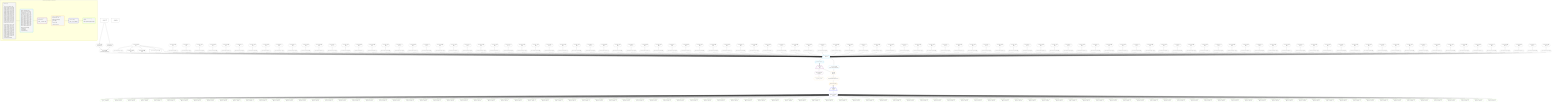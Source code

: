 %%{init: {'themeVariables': { 'fontSize': '12px'}}}%%
graph TD
    classDef path fill:#eee,stroke:#000,color:#000
    classDef plan fill:#fff,stroke-width:1px,color:#000
    classDef itemplan fill:#fff,stroke-width:2px,color:#000
    classDef unbatchedplan fill:#dff,stroke-width:1px,color:#000
    classDef sideeffectplan fill:#fcc,stroke-width:2px,color:#000
    classDef bucket fill:#f6f6f6,color:#000,stroke-width:2px,text-align:left

    subgraph "Buckets for queries/v4/json-overflow-nested"
    Bucket0("Bucket 0 (root)<br /><br />1: <br />ᐳ: 7, 10, 11, 449, 450, 451, 452, 453, 454, 455, 456, 457, 458, 459, 460, 461, 462, 463, 464, 465, 466, 467, 468, 469, 470, 471, 472, 473, 474, 475, 476, 477, 478, 479, 480, 481, 482, 483, 484, 485, 486, 487, 488, 489, 490, 491, 492, 493, 494, 495, 496, 497, 498, 499, 500, 501, 502, 503, 504, 505, 506, 507, 508, 509, 510, 511, 512, 513, 514, 515, 516, 517, 518, 519, 520, 521, 522, 523, 524, 525, 526, 527, 528, 529, 530, 531, 532, 533, 534, 535, 536, 537, 538, 539, 540, 541, 542, 543, 544, 545, 546, 547, 548, 549, 550, 551, 12, 13, 26, 35, 39, 43, 47, 51, 55, 59, 63, 67, 71, 75, 79, 83, 87, 91, 95, 99, 103, 107, 111, 115, 119, 123, 127, 131, 135, 139, 143, 147, 151, 155, 159, 163, 167, 171, 175, 179, 183, 187, 191, 195, 199, 203, 207, 211, 215, 219, 223, 227, 231, 235, 239, 243, 247, 251, 255, 259, 263, 267, 271, 275, 279, 283, 287, 291, 295, 299, 303, 307, 311, 315, 319, 323, 327, 331, 335, 339, 343, 347, 351, 355, 359, 363, 367, 371, 375, 379, 383, 387, 391, 395, 399, 403, 407, 411, 415, 419, 423, 427, 431, 435, 439, 443<br />2: PgSelectInlineApply[445]"):::bucket
    Bucket1("Bucket 1 (nullableBoundary)<br />Deps: 12, 13, 449, 35, 39, 43, 47, 51, 55, 59, 63, 67, 71, 75, 79, 83, 87, 91, 95, 99, 103, 107, 111, 115, 119, 123, 127, 131, 135, 139, 143, 147, 151, 155, 159, 163, 167, 171, 175, 179, 183, 187, 191, 195, 199, 203, 207, 211, 215, 219, 223, 227, 231, 235, 239, 243, 247, 251, 255, 259, 263, 267, 271, 275, 279, 283, 287, 291, 295, 299, 303, 307, 311, 315, 319, 323, 327, 331, 335, 339, 343, 347, 351, 355, 359, 363, 367, 371, 375, 379, 383, 387, 391, 395, 399, 403, 407, 411, 415, 419, 423, 427, 431, 435, 439, 443, 445, 26<br /><br />ROOT Connectionᐸ9ᐳ[13]<br />1: PgSelect[15]<br />ᐳ: Access[446]<br />2: PgSelectRows[16]"):::bucket
    Bucket2("Bucket 2 (listItem)<br />Deps: 446, 26<br /><br />ROOT __Item{2}ᐸ16ᐳ[17]"):::bucket
    Bucket3("Bucket 3 (nullableBoundary)<br />Deps: 18, 446, 17, 26<br /><br />ROOT PgSelectSingle{2}ᐸpersonᐳ[18]<br />1: <br />ᐳ: 19, 447, 448<br />2: PgSelectRows[29]"):::bucket
    Bucket4("Bucket 4 (listItem)<br /><br />ROOT __Item{4}ᐸ29ᐳ[30]"):::bucket
    Bucket5("Bucket 5 (nullableBoundary)<br />Deps: 31<br /><br />ROOT PgSelectSingle{4}ᐸpostᐳ[31]"):::bucket
    end
    Bucket0 --> Bucket1
    Bucket1 --> Bucket2
    Bucket2 --> Bucket3
    Bucket3 --> Bucket4
    Bucket4 --> Bucket5

    %% plan dependencies
    Object12{{"Object[12∈0] ➊<br />ᐸ{pgSettings,withPgClient}ᐳ"}}:::plan
    Access10{{"Access[10∈0] ➊<br />ᐸ2.pgSettingsᐳ"}}:::plan
    Access11{{"Access[11∈0] ➊<br />ᐸ2.withPgClientᐳ"}}:::plan
    Access10 & Access11 --> Object12
    PgFromExpression35{{"PgFromExpression[35∈0] ➊"}}:::plan
    Constant449{{"Constant[449∈0] ➊<br />ᐸ1ᐳ"}}:::plan
    Constant449 --> PgFromExpression35
    PgFromExpression39{{"PgFromExpression[39∈0] ➊"}}:::plan
    Constant450{{"Constant[450∈0] ➊<br />ᐸ2ᐳ"}}:::plan
    Constant450 --> PgFromExpression39
    PgFromExpression43{{"PgFromExpression[43∈0] ➊"}}:::plan
    Constant451{{"Constant[451∈0] ➊<br />ᐸ3ᐳ"}}:::plan
    Constant451 --> PgFromExpression43
    PgFromExpression47{{"PgFromExpression[47∈0] ➊"}}:::plan
    Constant452{{"Constant[452∈0] ➊<br />ᐸ4ᐳ"}}:::plan
    Constant452 --> PgFromExpression47
    PgFromExpression51{{"PgFromExpression[51∈0] ➊"}}:::plan
    Constant453{{"Constant[453∈0] ➊<br />ᐸ5ᐳ"}}:::plan
    Constant453 --> PgFromExpression51
    PgFromExpression55{{"PgFromExpression[55∈0] ➊"}}:::plan
    Constant454{{"Constant[454∈0] ➊<br />ᐸ6ᐳ"}}:::plan
    Constant454 --> PgFromExpression55
    PgFromExpression59{{"PgFromExpression[59∈0] ➊"}}:::plan
    Constant455{{"Constant[455∈0] ➊<br />ᐸ7ᐳ"}}:::plan
    Constant455 --> PgFromExpression59
    PgFromExpression63{{"PgFromExpression[63∈0] ➊"}}:::plan
    Constant456{{"Constant[456∈0] ➊<br />ᐸ8ᐳ"}}:::plan
    Constant456 --> PgFromExpression63
    PgFromExpression67{{"PgFromExpression[67∈0] ➊"}}:::plan
    Constant457{{"Constant[457∈0] ➊<br />ᐸ9ᐳ"}}:::plan
    Constant457 --> PgFromExpression67
    PgFromExpression71{{"PgFromExpression[71∈0] ➊"}}:::plan
    Constant458{{"Constant[458∈0] ➊<br />ᐸ10ᐳ"}}:::plan
    Constant458 --> PgFromExpression71
    PgFromExpression75{{"PgFromExpression[75∈0] ➊"}}:::plan
    Constant459{{"Constant[459∈0] ➊<br />ᐸ11ᐳ"}}:::plan
    Constant459 --> PgFromExpression75
    PgFromExpression79{{"PgFromExpression[79∈0] ➊"}}:::plan
    Constant460{{"Constant[460∈0] ➊<br />ᐸ12ᐳ"}}:::plan
    Constant460 --> PgFromExpression79
    PgFromExpression83{{"PgFromExpression[83∈0] ➊"}}:::plan
    Constant461{{"Constant[461∈0] ➊<br />ᐸ13ᐳ"}}:::plan
    Constant461 --> PgFromExpression83
    PgFromExpression87{{"PgFromExpression[87∈0] ➊"}}:::plan
    Constant462{{"Constant[462∈0] ➊<br />ᐸ14ᐳ"}}:::plan
    Constant462 --> PgFromExpression87
    PgFromExpression91{{"PgFromExpression[91∈0] ➊"}}:::plan
    Constant463{{"Constant[463∈0] ➊<br />ᐸ15ᐳ"}}:::plan
    Constant463 --> PgFromExpression91
    PgFromExpression95{{"PgFromExpression[95∈0] ➊"}}:::plan
    Constant464{{"Constant[464∈0] ➊<br />ᐸ16ᐳ"}}:::plan
    Constant464 --> PgFromExpression95
    PgFromExpression99{{"PgFromExpression[99∈0] ➊"}}:::plan
    Constant465{{"Constant[465∈0] ➊<br />ᐸ17ᐳ"}}:::plan
    Constant465 --> PgFromExpression99
    PgFromExpression103{{"PgFromExpression[103∈0] ➊"}}:::plan
    Constant466{{"Constant[466∈0] ➊<br />ᐸ18ᐳ"}}:::plan
    Constant466 --> PgFromExpression103
    PgFromExpression107{{"PgFromExpression[107∈0] ➊"}}:::plan
    Constant467{{"Constant[467∈0] ➊<br />ᐸ19ᐳ"}}:::plan
    Constant467 --> PgFromExpression107
    PgFromExpression111{{"PgFromExpression[111∈0] ➊"}}:::plan
    Constant468{{"Constant[468∈0] ➊<br />ᐸ20ᐳ"}}:::plan
    Constant468 --> PgFromExpression111
    PgFromExpression115{{"PgFromExpression[115∈0] ➊"}}:::plan
    Constant469{{"Constant[469∈0] ➊<br />ᐸ21ᐳ"}}:::plan
    Constant469 --> PgFromExpression115
    PgFromExpression119{{"PgFromExpression[119∈0] ➊"}}:::plan
    Constant470{{"Constant[470∈0] ➊<br />ᐸ22ᐳ"}}:::plan
    Constant470 --> PgFromExpression119
    PgFromExpression123{{"PgFromExpression[123∈0] ➊"}}:::plan
    Constant471{{"Constant[471∈0] ➊<br />ᐸ23ᐳ"}}:::plan
    Constant471 --> PgFromExpression123
    PgFromExpression127{{"PgFromExpression[127∈0] ➊"}}:::plan
    Constant472{{"Constant[472∈0] ➊<br />ᐸ24ᐳ"}}:::plan
    Constant472 --> PgFromExpression127
    PgFromExpression131{{"PgFromExpression[131∈0] ➊"}}:::plan
    Constant473{{"Constant[473∈0] ➊<br />ᐸ25ᐳ"}}:::plan
    Constant473 --> PgFromExpression131
    PgFromExpression135{{"PgFromExpression[135∈0] ➊"}}:::plan
    Constant474{{"Constant[474∈0] ➊<br />ᐸ26ᐳ"}}:::plan
    Constant474 --> PgFromExpression135
    PgFromExpression139{{"PgFromExpression[139∈0] ➊"}}:::plan
    Constant475{{"Constant[475∈0] ➊<br />ᐸ27ᐳ"}}:::plan
    Constant475 --> PgFromExpression139
    PgFromExpression143{{"PgFromExpression[143∈0] ➊"}}:::plan
    Constant476{{"Constant[476∈0] ➊<br />ᐸ28ᐳ"}}:::plan
    Constant476 --> PgFromExpression143
    PgFromExpression147{{"PgFromExpression[147∈0] ➊"}}:::plan
    Constant477{{"Constant[477∈0] ➊<br />ᐸ29ᐳ"}}:::plan
    Constant477 --> PgFromExpression147
    PgFromExpression151{{"PgFromExpression[151∈0] ➊"}}:::plan
    Constant478{{"Constant[478∈0] ➊<br />ᐸ30ᐳ"}}:::plan
    Constant478 --> PgFromExpression151
    PgFromExpression155{{"PgFromExpression[155∈0] ➊"}}:::plan
    Constant479{{"Constant[479∈0] ➊<br />ᐸ31ᐳ"}}:::plan
    Constant479 --> PgFromExpression155
    PgFromExpression159{{"PgFromExpression[159∈0] ➊"}}:::plan
    Constant480{{"Constant[480∈0] ➊<br />ᐸ32ᐳ"}}:::plan
    Constant480 --> PgFromExpression159
    PgFromExpression163{{"PgFromExpression[163∈0] ➊"}}:::plan
    Constant481{{"Constant[481∈0] ➊<br />ᐸ33ᐳ"}}:::plan
    Constant481 --> PgFromExpression163
    PgFromExpression167{{"PgFromExpression[167∈0] ➊"}}:::plan
    Constant482{{"Constant[482∈0] ➊<br />ᐸ34ᐳ"}}:::plan
    Constant482 --> PgFromExpression167
    PgFromExpression171{{"PgFromExpression[171∈0] ➊"}}:::plan
    Constant483{{"Constant[483∈0] ➊<br />ᐸ35ᐳ"}}:::plan
    Constant483 --> PgFromExpression171
    PgFromExpression175{{"PgFromExpression[175∈0] ➊"}}:::plan
    Constant484{{"Constant[484∈0] ➊<br />ᐸ36ᐳ"}}:::plan
    Constant484 --> PgFromExpression175
    PgFromExpression179{{"PgFromExpression[179∈0] ➊"}}:::plan
    Constant485{{"Constant[485∈0] ➊<br />ᐸ37ᐳ"}}:::plan
    Constant485 --> PgFromExpression179
    PgFromExpression183{{"PgFromExpression[183∈0] ➊"}}:::plan
    Constant486{{"Constant[486∈0] ➊<br />ᐸ38ᐳ"}}:::plan
    Constant486 --> PgFromExpression183
    PgFromExpression187{{"PgFromExpression[187∈0] ➊"}}:::plan
    Constant487{{"Constant[487∈0] ➊<br />ᐸ39ᐳ"}}:::plan
    Constant487 --> PgFromExpression187
    PgFromExpression191{{"PgFromExpression[191∈0] ➊"}}:::plan
    Constant488{{"Constant[488∈0] ➊<br />ᐸ40ᐳ"}}:::plan
    Constant488 --> PgFromExpression191
    PgFromExpression195{{"PgFromExpression[195∈0] ➊"}}:::plan
    Constant489{{"Constant[489∈0] ➊<br />ᐸ41ᐳ"}}:::plan
    Constant489 --> PgFromExpression195
    PgFromExpression199{{"PgFromExpression[199∈0] ➊"}}:::plan
    Constant490{{"Constant[490∈0] ➊<br />ᐸ42ᐳ"}}:::plan
    Constant490 --> PgFromExpression199
    PgFromExpression203{{"PgFromExpression[203∈0] ➊"}}:::plan
    Constant491{{"Constant[491∈0] ➊<br />ᐸ43ᐳ"}}:::plan
    Constant491 --> PgFromExpression203
    PgFromExpression207{{"PgFromExpression[207∈0] ➊"}}:::plan
    Constant492{{"Constant[492∈0] ➊<br />ᐸ44ᐳ"}}:::plan
    Constant492 --> PgFromExpression207
    PgFromExpression211{{"PgFromExpression[211∈0] ➊"}}:::plan
    Constant493{{"Constant[493∈0] ➊<br />ᐸ45ᐳ"}}:::plan
    Constant493 --> PgFromExpression211
    PgFromExpression215{{"PgFromExpression[215∈0] ➊"}}:::plan
    Constant494{{"Constant[494∈0] ➊<br />ᐸ46ᐳ"}}:::plan
    Constant494 --> PgFromExpression215
    PgFromExpression219{{"PgFromExpression[219∈0] ➊"}}:::plan
    Constant495{{"Constant[495∈0] ➊<br />ᐸ47ᐳ"}}:::plan
    Constant495 --> PgFromExpression219
    PgFromExpression223{{"PgFromExpression[223∈0] ➊"}}:::plan
    Constant496{{"Constant[496∈0] ➊<br />ᐸ48ᐳ"}}:::plan
    Constant496 --> PgFromExpression223
    PgFromExpression227{{"PgFromExpression[227∈0] ➊"}}:::plan
    Constant497{{"Constant[497∈0] ➊<br />ᐸ49ᐳ"}}:::plan
    Constant497 --> PgFromExpression227
    PgFromExpression231{{"PgFromExpression[231∈0] ➊"}}:::plan
    Constant498{{"Constant[498∈0] ➊<br />ᐸ50ᐳ"}}:::plan
    Constant498 --> PgFromExpression231
    PgFromExpression235{{"PgFromExpression[235∈0] ➊"}}:::plan
    Constant499{{"Constant[499∈0] ➊<br />ᐸ51ᐳ"}}:::plan
    Constant499 --> PgFromExpression235
    PgFromExpression239{{"PgFromExpression[239∈0] ➊"}}:::plan
    Constant500{{"Constant[500∈0] ➊<br />ᐸ52ᐳ"}}:::plan
    Constant500 --> PgFromExpression239
    PgFromExpression243{{"PgFromExpression[243∈0] ➊"}}:::plan
    Constant501{{"Constant[501∈0] ➊<br />ᐸ53ᐳ"}}:::plan
    Constant501 --> PgFromExpression243
    PgFromExpression247{{"PgFromExpression[247∈0] ➊"}}:::plan
    Constant502{{"Constant[502∈0] ➊<br />ᐸ54ᐳ"}}:::plan
    Constant502 --> PgFromExpression247
    PgFromExpression251{{"PgFromExpression[251∈0] ➊"}}:::plan
    Constant503{{"Constant[503∈0] ➊<br />ᐸ55ᐳ"}}:::plan
    Constant503 --> PgFromExpression251
    PgFromExpression255{{"PgFromExpression[255∈0] ➊"}}:::plan
    Constant504{{"Constant[504∈0] ➊<br />ᐸ56ᐳ"}}:::plan
    Constant504 --> PgFromExpression255
    PgFromExpression259{{"PgFromExpression[259∈0] ➊"}}:::plan
    Constant505{{"Constant[505∈0] ➊<br />ᐸ57ᐳ"}}:::plan
    Constant505 --> PgFromExpression259
    PgFromExpression263{{"PgFromExpression[263∈0] ➊"}}:::plan
    Constant506{{"Constant[506∈0] ➊<br />ᐸ58ᐳ"}}:::plan
    Constant506 --> PgFromExpression263
    PgFromExpression267{{"PgFromExpression[267∈0] ➊"}}:::plan
    Constant507{{"Constant[507∈0] ➊<br />ᐸ59ᐳ"}}:::plan
    Constant507 --> PgFromExpression267
    PgFromExpression271{{"PgFromExpression[271∈0] ➊"}}:::plan
    Constant508{{"Constant[508∈0] ➊<br />ᐸ60ᐳ"}}:::plan
    Constant508 --> PgFromExpression271
    PgFromExpression275{{"PgFromExpression[275∈0] ➊"}}:::plan
    Constant509{{"Constant[509∈0] ➊<br />ᐸ61ᐳ"}}:::plan
    Constant509 --> PgFromExpression275
    PgFromExpression279{{"PgFromExpression[279∈0] ➊"}}:::plan
    Constant510{{"Constant[510∈0] ➊<br />ᐸ62ᐳ"}}:::plan
    Constant510 --> PgFromExpression279
    PgFromExpression283{{"PgFromExpression[283∈0] ➊"}}:::plan
    Constant511{{"Constant[511∈0] ➊<br />ᐸ63ᐳ"}}:::plan
    Constant511 --> PgFromExpression283
    PgFromExpression287{{"PgFromExpression[287∈0] ➊"}}:::plan
    Constant512{{"Constant[512∈0] ➊<br />ᐸ64ᐳ"}}:::plan
    Constant512 --> PgFromExpression287
    PgFromExpression291{{"PgFromExpression[291∈0] ➊"}}:::plan
    Constant513{{"Constant[513∈0] ➊<br />ᐸ65ᐳ"}}:::plan
    Constant513 --> PgFromExpression291
    PgFromExpression295{{"PgFromExpression[295∈0] ➊"}}:::plan
    Constant514{{"Constant[514∈0] ➊<br />ᐸ66ᐳ"}}:::plan
    Constant514 --> PgFromExpression295
    PgFromExpression299{{"PgFromExpression[299∈0] ➊"}}:::plan
    Constant515{{"Constant[515∈0] ➊<br />ᐸ67ᐳ"}}:::plan
    Constant515 --> PgFromExpression299
    PgFromExpression303{{"PgFromExpression[303∈0] ➊"}}:::plan
    Constant516{{"Constant[516∈0] ➊<br />ᐸ68ᐳ"}}:::plan
    Constant516 --> PgFromExpression303
    PgFromExpression307{{"PgFromExpression[307∈0] ➊"}}:::plan
    Constant517{{"Constant[517∈0] ➊<br />ᐸ69ᐳ"}}:::plan
    Constant517 --> PgFromExpression307
    PgFromExpression311{{"PgFromExpression[311∈0] ➊"}}:::plan
    Constant518{{"Constant[518∈0] ➊<br />ᐸ70ᐳ"}}:::plan
    Constant518 --> PgFromExpression311
    PgFromExpression315{{"PgFromExpression[315∈0] ➊"}}:::plan
    Constant519{{"Constant[519∈0] ➊<br />ᐸ71ᐳ"}}:::plan
    Constant519 --> PgFromExpression315
    PgFromExpression319{{"PgFromExpression[319∈0] ➊"}}:::plan
    Constant520{{"Constant[520∈0] ➊<br />ᐸ72ᐳ"}}:::plan
    Constant520 --> PgFromExpression319
    PgFromExpression323{{"PgFromExpression[323∈0] ➊"}}:::plan
    Constant521{{"Constant[521∈0] ➊<br />ᐸ73ᐳ"}}:::plan
    Constant521 --> PgFromExpression323
    PgFromExpression327{{"PgFromExpression[327∈0] ➊"}}:::plan
    Constant522{{"Constant[522∈0] ➊<br />ᐸ74ᐳ"}}:::plan
    Constant522 --> PgFromExpression327
    PgFromExpression331{{"PgFromExpression[331∈0] ➊"}}:::plan
    Constant523{{"Constant[523∈0] ➊<br />ᐸ75ᐳ"}}:::plan
    Constant523 --> PgFromExpression331
    PgFromExpression335{{"PgFromExpression[335∈0] ➊"}}:::plan
    Constant524{{"Constant[524∈0] ➊<br />ᐸ76ᐳ"}}:::plan
    Constant524 --> PgFromExpression335
    PgFromExpression339{{"PgFromExpression[339∈0] ➊"}}:::plan
    Constant525{{"Constant[525∈0] ➊<br />ᐸ77ᐳ"}}:::plan
    Constant525 --> PgFromExpression339
    PgFromExpression343{{"PgFromExpression[343∈0] ➊"}}:::plan
    Constant526{{"Constant[526∈0] ➊<br />ᐸ78ᐳ"}}:::plan
    Constant526 --> PgFromExpression343
    PgFromExpression347{{"PgFromExpression[347∈0] ➊"}}:::plan
    Constant527{{"Constant[527∈0] ➊<br />ᐸ79ᐳ"}}:::plan
    Constant527 --> PgFromExpression347
    PgFromExpression351{{"PgFromExpression[351∈0] ➊"}}:::plan
    Constant528{{"Constant[528∈0] ➊<br />ᐸ80ᐳ"}}:::plan
    Constant528 --> PgFromExpression351
    PgFromExpression355{{"PgFromExpression[355∈0] ➊"}}:::plan
    Constant529{{"Constant[529∈0] ➊<br />ᐸ81ᐳ"}}:::plan
    Constant529 --> PgFromExpression355
    PgFromExpression359{{"PgFromExpression[359∈0] ➊"}}:::plan
    Constant530{{"Constant[530∈0] ➊<br />ᐸ82ᐳ"}}:::plan
    Constant530 --> PgFromExpression359
    PgFromExpression363{{"PgFromExpression[363∈0] ➊"}}:::plan
    Constant531{{"Constant[531∈0] ➊<br />ᐸ83ᐳ"}}:::plan
    Constant531 --> PgFromExpression363
    PgFromExpression367{{"PgFromExpression[367∈0] ➊"}}:::plan
    Constant532{{"Constant[532∈0] ➊<br />ᐸ84ᐳ"}}:::plan
    Constant532 --> PgFromExpression367
    PgFromExpression371{{"PgFromExpression[371∈0] ➊"}}:::plan
    Constant533{{"Constant[533∈0] ➊<br />ᐸ85ᐳ"}}:::plan
    Constant533 --> PgFromExpression371
    PgFromExpression375{{"PgFromExpression[375∈0] ➊"}}:::plan
    Constant534{{"Constant[534∈0] ➊<br />ᐸ86ᐳ"}}:::plan
    Constant534 --> PgFromExpression375
    PgFromExpression379{{"PgFromExpression[379∈0] ➊"}}:::plan
    Constant535{{"Constant[535∈0] ➊<br />ᐸ87ᐳ"}}:::plan
    Constant535 --> PgFromExpression379
    PgFromExpression383{{"PgFromExpression[383∈0] ➊"}}:::plan
    Constant536{{"Constant[536∈0] ➊<br />ᐸ88ᐳ"}}:::plan
    Constant536 --> PgFromExpression383
    PgFromExpression387{{"PgFromExpression[387∈0] ➊"}}:::plan
    Constant537{{"Constant[537∈0] ➊<br />ᐸ89ᐳ"}}:::plan
    Constant537 --> PgFromExpression387
    PgFromExpression391{{"PgFromExpression[391∈0] ➊"}}:::plan
    Constant538{{"Constant[538∈0] ➊<br />ᐸ90ᐳ"}}:::plan
    Constant538 --> PgFromExpression391
    PgFromExpression395{{"PgFromExpression[395∈0] ➊"}}:::plan
    Constant539{{"Constant[539∈0] ➊<br />ᐸ91ᐳ"}}:::plan
    Constant539 --> PgFromExpression395
    PgFromExpression399{{"PgFromExpression[399∈0] ➊"}}:::plan
    Constant540{{"Constant[540∈0] ➊<br />ᐸ92ᐳ"}}:::plan
    Constant540 --> PgFromExpression399
    PgFromExpression403{{"PgFromExpression[403∈0] ➊"}}:::plan
    Constant541{{"Constant[541∈0] ➊<br />ᐸ93ᐳ"}}:::plan
    Constant541 --> PgFromExpression403
    PgFromExpression407{{"PgFromExpression[407∈0] ➊"}}:::plan
    Constant542{{"Constant[542∈0] ➊<br />ᐸ94ᐳ"}}:::plan
    Constant542 --> PgFromExpression407
    PgFromExpression411{{"PgFromExpression[411∈0] ➊"}}:::plan
    Constant543{{"Constant[543∈0] ➊<br />ᐸ95ᐳ"}}:::plan
    Constant543 --> PgFromExpression411
    PgFromExpression415{{"PgFromExpression[415∈0] ➊"}}:::plan
    Constant544{{"Constant[544∈0] ➊<br />ᐸ96ᐳ"}}:::plan
    Constant544 --> PgFromExpression415
    PgFromExpression419{{"PgFromExpression[419∈0] ➊"}}:::plan
    Constant545{{"Constant[545∈0] ➊<br />ᐸ97ᐳ"}}:::plan
    Constant545 --> PgFromExpression419
    PgFromExpression423{{"PgFromExpression[423∈0] ➊"}}:::plan
    Constant546{{"Constant[546∈0] ➊<br />ᐸ98ᐳ"}}:::plan
    Constant546 --> PgFromExpression423
    PgFromExpression427{{"PgFromExpression[427∈0] ➊"}}:::plan
    Constant547{{"Constant[547∈0] ➊<br />ᐸ99ᐳ"}}:::plan
    Constant547 --> PgFromExpression427
    PgFromExpression431{{"PgFromExpression[431∈0] ➊"}}:::plan
    Constant548{{"Constant[548∈0] ➊<br />ᐸ100ᐳ"}}:::plan
    Constant548 --> PgFromExpression431
    PgFromExpression435{{"PgFromExpression[435∈0] ➊"}}:::plan
    Constant549{{"Constant[549∈0] ➊<br />ᐸ101ᐳ"}}:::plan
    Constant549 --> PgFromExpression435
    PgFromExpression439{{"PgFromExpression[439∈0] ➊"}}:::plan
    Constant550{{"Constant[550∈0] ➊<br />ᐸ102ᐳ"}}:::plan
    Constant550 --> PgFromExpression439
    PgFromExpression443{{"PgFromExpression[443∈0] ➊"}}:::plan
    Constant551{{"Constant[551∈0] ➊<br />ᐸ103ᐳ"}}:::plan
    Constant551 --> PgFromExpression443
    __Value2["__Value[2∈0] ➊<br />ᐸcontextᐳ"]:::plan
    __Value2 --> Access10
    __Value2 --> Access11
    Connection13{{"Connection[13∈0] ➊<br />ᐸ9ᐳ"}}:::plan
    Constant449 --> Connection13
    Connection26{{"Connection[26∈0] ➊<br />ᐸ22ᐳ"}}:::plan
    Constant449 --> Connection26
    PgSelectInlineApply445["PgSelectInlineApply[445∈0] ➊"]:::plan
    Constant449 --> PgSelectInlineApply445
    __Value4["__Value[4∈0] ➊<br />ᐸrootValueᐳ"]:::plan
    PgSelect15[["PgSelect[15∈1] ➊<br />ᐸpersonᐳ"]]:::plan
    Object12 & Connection13 & Constant449 & PgFromExpression35 & PgFromExpression39 & PgFromExpression43 & PgFromExpression47 & PgFromExpression51 & PgFromExpression55 & PgFromExpression59 & PgFromExpression63 & PgFromExpression67 & PgFromExpression71 & PgFromExpression75 & PgFromExpression79 & PgFromExpression83 & PgFromExpression87 & PgFromExpression91 & PgFromExpression95 & PgFromExpression99 & PgFromExpression103 & PgFromExpression107 & PgFromExpression111 & PgFromExpression115 & PgFromExpression119 & PgFromExpression123 & PgFromExpression127 & PgFromExpression131 & PgFromExpression135 & PgFromExpression139 & PgFromExpression143 & PgFromExpression147 & PgFromExpression151 & PgFromExpression155 & PgFromExpression159 & PgFromExpression163 & PgFromExpression167 & PgFromExpression171 & PgFromExpression175 & PgFromExpression179 & PgFromExpression183 & PgFromExpression187 & PgFromExpression191 & PgFromExpression195 & PgFromExpression199 & PgFromExpression203 & PgFromExpression207 & PgFromExpression211 & PgFromExpression215 & PgFromExpression219 & PgFromExpression223 & PgFromExpression227 & PgFromExpression231 & PgFromExpression235 & PgFromExpression239 & PgFromExpression243 & PgFromExpression247 & PgFromExpression251 & PgFromExpression255 & PgFromExpression259 & PgFromExpression263 & PgFromExpression267 & PgFromExpression271 & PgFromExpression275 & PgFromExpression279 & PgFromExpression283 & PgFromExpression287 & PgFromExpression291 & PgFromExpression295 & PgFromExpression299 & PgFromExpression303 & PgFromExpression307 & PgFromExpression311 & PgFromExpression315 & PgFromExpression319 & PgFromExpression323 & PgFromExpression327 & PgFromExpression331 & PgFromExpression335 & PgFromExpression339 & PgFromExpression343 & PgFromExpression347 & PgFromExpression351 & PgFromExpression355 & PgFromExpression359 & PgFromExpression363 & PgFromExpression367 & PgFromExpression371 & PgFromExpression375 & PgFromExpression379 & PgFromExpression383 & PgFromExpression387 & PgFromExpression391 & PgFromExpression395 & PgFromExpression399 & PgFromExpression403 & PgFromExpression407 & PgFromExpression411 & PgFromExpression415 & PgFromExpression419 & PgFromExpression423 & PgFromExpression427 & PgFromExpression431 & PgFromExpression435 & PgFromExpression439 & PgFromExpression443 & PgSelectInlineApply445 --> PgSelect15
    PgSelectRows16[["PgSelectRows[16∈1] ➊"]]:::plan
    PgSelect15 --> PgSelectRows16
    Access446{{"Access[446∈1] ➊<br />ᐸ15.m.subqueryDetailsFor28ᐳ"}}:::plan
    PgSelect15 --> Access446
    __Item17[/"__Item[17∈2]<br />ᐸ16ᐳ"\]:::itemplan
    PgSelectRows16 ==> __Item17
    PgSelectSingle18{{"PgSelectSingle[18∈2]<br />ᐸpersonᐳ"}}:::plan
    __Item17 --> PgSelectSingle18
    List447{{"List[447∈3]<br />ᐸ446,17ᐳ"}}:::plan
    Access446 & __Item17 --> List447
    PgClassExpression19{{"PgClassExpression[19∈3]<br />ᐸ__person__.”id”ᐳ"}}:::plan
    PgSelectSingle18 --> PgClassExpression19
    PgSelectRows29[["PgSelectRows[29∈3]"]]:::plan
    Lambda448{{"Lambda[448∈3]<br />ᐸpgInlineViaSubqueryTransformᐳ"}}:::plan
    Lambda448 --> PgSelectRows29
    List447 --> Lambda448
    __Item30[/"__Item[30∈4]<br />ᐸ29ᐳ"\]:::itemplan
    PgSelectRows29 ==> __Item30
    PgSelectSingle31{{"PgSelectSingle[31∈4]<br />ᐸpostᐳ"}}:::plan
    __Item30 --> PgSelectSingle31
    PgClassExpression32{{"PgClassExpression[32∈5]<br />ᐸ__post__.”headline”ᐳ"}}:::plan
    PgSelectSingle31 --> PgClassExpression32
    PgClassExpression36{{"PgClassExpression[36∈5]<br />ᐸ(1/0) /* E...ferred! */ᐳ"}}:::plan
    PgSelectSingle31 --> PgClassExpression36
    PgClassExpression40{{"PgClassExpression[40∈5]<br />ᐸ(1/0) /* E...ferred! */ᐳ"}}:::plan
    PgSelectSingle31 --> PgClassExpression40
    PgClassExpression44{{"PgClassExpression[44∈5]<br />ᐸ(1/0) /* E...ferred! */ᐳ"}}:::plan
    PgSelectSingle31 --> PgClassExpression44
    PgClassExpression48{{"PgClassExpression[48∈5]<br />ᐸ(1/0) /* E...ferred! */ᐳ"}}:::plan
    PgSelectSingle31 --> PgClassExpression48
    PgClassExpression52{{"PgClassExpression[52∈5]<br />ᐸ(1/0) /* E...ferred! */ᐳ"}}:::plan
    PgSelectSingle31 --> PgClassExpression52
    PgClassExpression56{{"PgClassExpression[56∈5]<br />ᐸ(1/0) /* E...ferred! */ᐳ"}}:::plan
    PgSelectSingle31 --> PgClassExpression56
    PgClassExpression60{{"PgClassExpression[60∈5]<br />ᐸ(1/0) /* E...ferred! */ᐳ"}}:::plan
    PgSelectSingle31 --> PgClassExpression60
    PgClassExpression64{{"PgClassExpression[64∈5]<br />ᐸ(1/0) /* E...ferred! */ᐳ"}}:::plan
    PgSelectSingle31 --> PgClassExpression64
    PgClassExpression68{{"PgClassExpression[68∈5]<br />ᐸ(1/0) /* E...ferred! */ᐳ"}}:::plan
    PgSelectSingle31 --> PgClassExpression68
    PgClassExpression72{{"PgClassExpression[72∈5]<br />ᐸ(1/0) /* E...ferred! */ᐳ"}}:::plan
    PgSelectSingle31 --> PgClassExpression72
    PgClassExpression76{{"PgClassExpression[76∈5]<br />ᐸ(1/0) /* E...ferred! */ᐳ"}}:::plan
    PgSelectSingle31 --> PgClassExpression76
    PgClassExpression80{{"PgClassExpression[80∈5]<br />ᐸ(1/0) /* E...ferred! */ᐳ"}}:::plan
    PgSelectSingle31 --> PgClassExpression80
    PgClassExpression84{{"PgClassExpression[84∈5]<br />ᐸ(1/0) /* E...ferred! */ᐳ"}}:::plan
    PgSelectSingle31 --> PgClassExpression84
    PgClassExpression88{{"PgClassExpression[88∈5]<br />ᐸ(1/0) /* E...ferred! */ᐳ"}}:::plan
    PgSelectSingle31 --> PgClassExpression88
    PgClassExpression92{{"PgClassExpression[92∈5]<br />ᐸ(1/0) /* E...ferred! */ᐳ"}}:::plan
    PgSelectSingle31 --> PgClassExpression92
    PgClassExpression96{{"PgClassExpression[96∈5]<br />ᐸ(1/0) /* E...ferred! */ᐳ"}}:::plan
    PgSelectSingle31 --> PgClassExpression96
    PgClassExpression100{{"PgClassExpression[100∈5]<br />ᐸ(1/0) /* E...ferred! */ᐳ"}}:::plan
    PgSelectSingle31 --> PgClassExpression100
    PgClassExpression104{{"PgClassExpression[104∈5]<br />ᐸ(1/0) /* E...ferred! */ᐳ"}}:::plan
    PgSelectSingle31 --> PgClassExpression104
    PgClassExpression108{{"PgClassExpression[108∈5]<br />ᐸ(1/0) /* E...ferred! */ᐳ"}}:::plan
    PgSelectSingle31 --> PgClassExpression108
    PgClassExpression112{{"PgClassExpression[112∈5]<br />ᐸ(1/0) /* E...ferred! */ᐳ"}}:::plan
    PgSelectSingle31 --> PgClassExpression112
    PgClassExpression116{{"PgClassExpression[116∈5]<br />ᐸ(1/0) /* E...ferred! */ᐳ"}}:::plan
    PgSelectSingle31 --> PgClassExpression116
    PgClassExpression120{{"PgClassExpression[120∈5]<br />ᐸ(1/0) /* E...ferred! */ᐳ"}}:::plan
    PgSelectSingle31 --> PgClassExpression120
    PgClassExpression124{{"PgClassExpression[124∈5]<br />ᐸ(1/0) /* E...ferred! */ᐳ"}}:::plan
    PgSelectSingle31 --> PgClassExpression124
    PgClassExpression128{{"PgClassExpression[128∈5]<br />ᐸ(1/0) /* E...ferred! */ᐳ"}}:::plan
    PgSelectSingle31 --> PgClassExpression128
    PgClassExpression132{{"PgClassExpression[132∈5]<br />ᐸ(1/0) /* E...ferred! */ᐳ"}}:::plan
    PgSelectSingle31 --> PgClassExpression132
    PgClassExpression136{{"PgClassExpression[136∈5]<br />ᐸ(1/0) /* E...ferred! */ᐳ"}}:::plan
    PgSelectSingle31 --> PgClassExpression136
    PgClassExpression140{{"PgClassExpression[140∈5]<br />ᐸ(1/0) /* E...ferred! */ᐳ"}}:::plan
    PgSelectSingle31 --> PgClassExpression140
    PgClassExpression144{{"PgClassExpression[144∈5]<br />ᐸ(1/0) /* E...ferred! */ᐳ"}}:::plan
    PgSelectSingle31 --> PgClassExpression144
    PgClassExpression148{{"PgClassExpression[148∈5]<br />ᐸ(1/0) /* E...ferred! */ᐳ"}}:::plan
    PgSelectSingle31 --> PgClassExpression148
    PgClassExpression152{{"PgClassExpression[152∈5]<br />ᐸ(1/0) /* E...ferred! */ᐳ"}}:::plan
    PgSelectSingle31 --> PgClassExpression152
    PgClassExpression156{{"PgClassExpression[156∈5]<br />ᐸ(1/0) /* E...ferred! */ᐳ"}}:::plan
    PgSelectSingle31 --> PgClassExpression156
    PgClassExpression160{{"PgClassExpression[160∈5]<br />ᐸ(1/0) /* E...ferred! */ᐳ"}}:::plan
    PgSelectSingle31 --> PgClassExpression160
    PgClassExpression164{{"PgClassExpression[164∈5]<br />ᐸ(1/0) /* E...ferred! */ᐳ"}}:::plan
    PgSelectSingle31 --> PgClassExpression164
    PgClassExpression168{{"PgClassExpression[168∈5]<br />ᐸ(1/0) /* E...ferred! */ᐳ"}}:::plan
    PgSelectSingle31 --> PgClassExpression168
    PgClassExpression172{{"PgClassExpression[172∈5]<br />ᐸ(1/0) /* E...ferred! */ᐳ"}}:::plan
    PgSelectSingle31 --> PgClassExpression172
    PgClassExpression176{{"PgClassExpression[176∈5]<br />ᐸ(1/0) /* E...ferred! */ᐳ"}}:::plan
    PgSelectSingle31 --> PgClassExpression176
    PgClassExpression180{{"PgClassExpression[180∈5]<br />ᐸ(1/0) /* E...ferred! */ᐳ"}}:::plan
    PgSelectSingle31 --> PgClassExpression180
    PgClassExpression184{{"PgClassExpression[184∈5]<br />ᐸ(1/0) /* E...ferred! */ᐳ"}}:::plan
    PgSelectSingle31 --> PgClassExpression184
    PgClassExpression188{{"PgClassExpression[188∈5]<br />ᐸ(1/0) /* E...ferred! */ᐳ"}}:::plan
    PgSelectSingle31 --> PgClassExpression188
    PgClassExpression192{{"PgClassExpression[192∈5]<br />ᐸ(1/0) /* E...ferred! */ᐳ"}}:::plan
    PgSelectSingle31 --> PgClassExpression192
    PgClassExpression196{{"PgClassExpression[196∈5]<br />ᐸ(1/0) /* E...ferred! */ᐳ"}}:::plan
    PgSelectSingle31 --> PgClassExpression196
    PgClassExpression200{{"PgClassExpression[200∈5]<br />ᐸ(1/0) /* E...ferred! */ᐳ"}}:::plan
    PgSelectSingle31 --> PgClassExpression200
    PgClassExpression204{{"PgClassExpression[204∈5]<br />ᐸ(1/0) /* E...ferred! */ᐳ"}}:::plan
    PgSelectSingle31 --> PgClassExpression204
    PgClassExpression208{{"PgClassExpression[208∈5]<br />ᐸ(1/0) /* E...ferred! */ᐳ"}}:::plan
    PgSelectSingle31 --> PgClassExpression208
    PgClassExpression212{{"PgClassExpression[212∈5]<br />ᐸ(1/0) /* E...ferred! */ᐳ"}}:::plan
    PgSelectSingle31 --> PgClassExpression212
    PgClassExpression216{{"PgClassExpression[216∈5]<br />ᐸ(1/0) /* E...ferred! */ᐳ"}}:::plan
    PgSelectSingle31 --> PgClassExpression216
    PgClassExpression220{{"PgClassExpression[220∈5]<br />ᐸ(1/0) /* E...ferred! */ᐳ"}}:::plan
    PgSelectSingle31 --> PgClassExpression220
    PgClassExpression224{{"PgClassExpression[224∈5]<br />ᐸ(1/0) /* E...ferred! */ᐳ"}}:::plan
    PgSelectSingle31 --> PgClassExpression224
    PgClassExpression228{{"PgClassExpression[228∈5]<br />ᐸ(1/0) /* E...ferred! */ᐳ"}}:::plan
    PgSelectSingle31 --> PgClassExpression228
    PgClassExpression232{{"PgClassExpression[232∈5]<br />ᐸ(1/0) /* E...ferred! */ᐳ"}}:::plan
    PgSelectSingle31 --> PgClassExpression232
    PgClassExpression236{{"PgClassExpression[236∈5]<br />ᐸ(1/0) /* E...ferred! */ᐳ"}}:::plan
    PgSelectSingle31 --> PgClassExpression236
    PgClassExpression240{{"PgClassExpression[240∈5]<br />ᐸ(1/0) /* E...ferred! */ᐳ"}}:::plan
    PgSelectSingle31 --> PgClassExpression240
    PgClassExpression244{{"PgClassExpression[244∈5]<br />ᐸ(1/0) /* E...ferred! */ᐳ"}}:::plan
    PgSelectSingle31 --> PgClassExpression244
    PgClassExpression248{{"PgClassExpression[248∈5]<br />ᐸ(1/0) /* E...ferred! */ᐳ"}}:::plan
    PgSelectSingle31 --> PgClassExpression248
    PgClassExpression252{{"PgClassExpression[252∈5]<br />ᐸ(1/0) /* E...ferred! */ᐳ"}}:::plan
    PgSelectSingle31 --> PgClassExpression252
    PgClassExpression256{{"PgClassExpression[256∈5]<br />ᐸ(1/0) /* E...ferred! */ᐳ"}}:::plan
    PgSelectSingle31 --> PgClassExpression256
    PgClassExpression260{{"PgClassExpression[260∈5]<br />ᐸ(1/0) /* E...ferred! */ᐳ"}}:::plan
    PgSelectSingle31 --> PgClassExpression260
    PgClassExpression264{{"PgClassExpression[264∈5]<br />ᐸ(1/0) /* E...ferred! */ᐳ"}}:::plan
    PgSelectSingle31 --> PgClassExpression264
    PgClassExpression268{{"PgClassExpression[268∈5]<br />ᐸ(1/0) /* E...ferred! */ᐳ"}}:::plan
    PgSelectSingle31 --> PgClassExpression268
    PgClassExpression272{{"PgClassExpression[272∈5]<br />ᐸ(1/0) /* E...ferred! */ᐳ"}}:::plan
    PgSelectSingle31 --> PgClassExpression272
    PgClassExpression276{{"PgClassExpression[276∈5]<br />ᐸ(1/0) /* E...ferred! */ᐳ"}}:::plan
    PgSelectSingle31 --> PgClassExpression276
    PgClassExpression280{{"PgClassExpression[280∈5]<br />ᐸ(1/0) /* E...ferred! */ᐳ"}}:::plan
    PgSelectSingle31 --> PgClassExpression280
    PgClassExpression284{{"PgClassExpression[284∈5]<br />ᐸ(1/0) /* E...ferred! */ᐳ"}}:::plan
    PgSelectSingle31 --> PgClassExpression284
    PgClassExpression288{{"PgClassExpression[288∈5]<br />ᐸ(1/0) /* E...ferred! */ᐳ"}}:::plan
    PgSelectSingle31 --> PgClassExpression288
    PgClassExpression292{{"PgClassExpression[292∈5]<br />ᐸ(1/0) /* E...ferred! */ᐳ"}}:::plan
    PgSelectSingle31 --> PgClassExpression292
    PgClassExpression296{{"PgClassExpression[296∈5]<br />ᐸ(1/0) /* E...ferred! */ᐳ"}}:::plan
    PgSelectSingle31 --> PgClassExpression296
    PgClassExpression300{{"PgClassExpression[300∈5]<br />ᐸ(1/0) /* E...ferred! */ᐳ"}}:::plan
    PgSelectSingle31 --> PgClassExpression300
    PgClassExpression304{{"PgClassExpression[304∈5]<br />ᐸ(1/0) /* E...ferred! */ᐳ"}}:::plan
    PgSelectSingle31 --> PgClassExpression304
    PgClassExpression308{{"PgClassExpression[308∈5]<br />ᐸ(1/0) /* E...ferred! */ᐳ"}}:::plan
    PgSelectSingle31 --> PgClassExpression308
    PgClassExpression312{{"PgClassExpression[312∈5]<br />ᐸ(1/0) /* E...ferred! */ᐳ"}}:::plan
    PgSelectSingle31 --> PgClassExpression312
    PgClassExpression316{{"PgClassExpression[316∈5]<br />ᐸ(1/0) /* E...ferred! */ᐳ"}}:::plan
    PgSelectSingle31 --> PgClassExpression316
    PgClassExpression320{{"PgClassExpression[320∈5]<br />ᐸ(1/0) /* E...ferred! */ᐳ"}}:::plan
    PgSelectSingle31 --> PgClassExpression320
    PgClassExpression324{{"PgClassExpression[324∈5]<br />ᐸ(1/0) /* E...ferred! */ᐳ"}}:::plan
    PgSelectSingle31 --> PgClassExpression324
    PgClassExpression328{{"PgClassExpression[328∈5]<br />ᐸ(1/0) /* E...ferred! */ᐳ"}}:::plan
    PgSelectSingle31 --> PgClassExpression328
    PgClassExpression332{{"PgClassExpression[332∈5]<br />ᐸ(1/0) /* E...ferred! */ᐳ"}}:::plan
    PgSelectSingle31 --> PgClassExpression332
    PgClassExpression336{{"PgClassExpression[336∈5]<br />ᐸ(1/0) /* E...ferred! */ᐳ"}}:::plan
    PgSelectSingle31 --> PgClassExpression336
    PgClassExpression340{{"PgClassExpression[340∈5]<br />ᐸ(1/0) /* E...ferred! */ᐳ"}}:::plan
    PgSelectSingle31 --> PgClassExpression340
    PgClassExpression344{{"PgClassExpression[344∈5]<br />ᐸ(1/0) /* E...ferred! */ᐳ"}}:::plan
    PgSelectSingle31 --> PgClassExpression344
    PgClassExpression348{{"PgClassExpression[348∈5]<br />ᐸ(1/0) /* E...ferred! */ᐳ"}}:::plan
    PgSelectSingle31 --> PgClassExpression348
    PgClassExpression352{{"PgClassExpression[352∈5]<br />ᐸ(1/0) /* E...ferred! */ᐳ"}}:::plan
    PgSelectSingle31 --> PgClassExpression352
    PgClassExpression356{{"PgClassExpression[356∈5]<br />ᐸ(1/0) /* E...ferred! */ᐳ"}}:::plan
    PgSelectSingle31 --> PgClassExpression356
    PgClassExpression360{{"PgClassExpression[360∈5]<br />ᐸ(1/0) /* E...ferred! */ᐳ"}}:::plan
    PgSelectSingle31 --> PgClassExpression360
    PgClassExpression364{{"PgClassExpression[364∈5]<br />ᐸ(1/0) /* E...ferred! */ᐳ"}}:::plan
    PgSelectSingle31 --> PgClassExpression364
    PgClassExpression368{{"PgClassExpression[368∈5]<br />ᐸ(1/0) /* E...ferred! */ᐳ"}}:::plan
    PgSelectSingle31 --> PgClassExpression368
    PgClassExpression372{{"PgClassExpression[372∈5]<br />ᐸ(1/0) /* E...ferred! */ᐳ"}}:::plan
    PgSelectSingle31 --> PgClassExpression372
    PgClassExpression376{{"PgClassExpression[376∈5]<br />ᐸ(1/0) /* E...ferred! */ᐳ"}}:::plan
    PgSelectSingle31 --> PgClassExpression376
    PgClassExpression380{{"PgClassExpression[380∈5]<br />ᐸ(1/0) /* E...ferred! */ᐳ"}}:::plan
    PgSelectSingle31 --> PgClassExpression380
    PgClassExpression384{{"PgClassExpression[384∈5]<br />ᐸ(1/0) /* E...ferred! */ᐳ"}}:::plan
    PgSelectSingle31 --> PgClassExpression384
    PgClassExpression388{{"PgClassExpression[388∈5]<br />ᐸ(1/0) /* E...ferred! */ᐳ"}}:::plan
    PgSelectSingle31 --> PgClassExpression388
    PgClassExpression392{{"PgClassExpression[392∈5]<br />ᐸ(1/0) /* E...ferred! */ᐳ"}}:::plan
    PgSelectSingle31 --> PgClassExpression392
    PgClassExpression396{{"PgClassExpression[396∈5]<br />ᐸ(1/0) /* E...ferred! */ᐳ"}}:::plan
    PgSelectSingle31 --> PgClassExpression396
    PgClassExpression400{{"PgClassExpression[400∈5]<br />ᐸ(1/0) /* E...ferred! */ᐳ"}}:::plan
    PgSelectSingle31 --> PgClassExpression400
    PgClassExpression404{{"PgClassExpression[404∈5]<br />ᐸ(1/0) /* E...ferred! */ᐳ"}}:::plan
    PgSelectSingle31 --> PgClassExpression404
    PgClassExpression408{{"PgClassExpression[408∈5]<br />ᐸ(1/0) /* E...ferred! */ᐳ"}}:::plan
    PgSelectSingle31 --> PgClassExpression408
    PgClassExpression412{{"PgClassExpression[412∈5]<br />ᐸ(1/0) /* E...ferred! */ᐳ"}}:::plan
    PgSelectSingle31 --> PgClassExpression412
    PgClassExpression416{{"PgClassExpression[416∈5]<br />ᐸ(1/0) /* E...ferred! */ᐳ"}}:::plan
    PgSelectSingle31 --> PgClassExpression416
    PgClassExpression420{{"PgClassExpression[420∈5]<br />ᐸ(1/0) /* E...ferred! */ᐳ"}}:::plan
    PgSelectSingle31 --> PgClassExpression420
    PgClassExpression424{{"PgClassExpression[424∈5]<br />ᐸ(1/0) /* E...ferred! */ᐳ"}}:::plan
    PgSelectSingle31 --> PgClassExpression424
    PgClassExpression428{{"PgClassExpression[428∈5]<br />ᐸ(1/0) /* E...ferred! */ᐳ"}}:::plan
    PgSelectSingle31 --> PgClassExpression428
    PgClassExpression432{{"PgClassExpression[432∈5]<br />ᐸ(1/0) /* E...ferred! */ᐳ"}}:::plan
    PgSelectSingle31 --> PgClassExpression432
    PgClassExpression436{{"PgClassExpression[436∈5]<br />ᐸ(1/0) /* E...ferred! */ᐳ"}}:::plan
    PgSelectSingle31 --> PgClassExpression436
    PgClassExpression440{{"PgClassExpression[440∈5]<br />ᐸ(1/0) /* E...ferred! */ᐳ"}}:::plan
    PgSelectSingle31 --> PgClassExpression440
    PgClassExpression444{{"PgClassExpression[444∈5]<br />ᐸ(1/0) /* E...ferred! */ᐳ"}}:::plan
    PgSelectSingle31 --> PgClassExpression444

    %% define steps
    classDef bucket0 stroke:#696969
    class Bucket0,__Value2,__Value4,Access10,Access11,Object12,Connection13,Connection26,PgFromExpression35,PgFromExpression39,PgFromExpression43,PgFromExpression47,PgFromExpression51,PgFromExpression55,PgFromExpression59,PgFromExpression63,PgFromExpression67,PgFromExpression71,PgFromExpression75,PgFromExpression79,PgFromExpression83,PgFromExpression87,PgFromExpression91,PgFromExpression95,PgFromExpression99,PgFromExpression103,PgFromExpression107,PgFromExpression111,PgFromExpression115,PgFromExpression119,PgFromExpression123,PgFromExpression127,PgFromExpression131,PgFromExpression135,PgFromExpression139,PgFromExpression143,PgFromExpression147,PgFromExpression151,PgFromExpression155,PgFromExpression159,PgFromExpression163,PgFromExpression167,PgFromExpression171,PgFromExpression175,PgFromExpression179,PgFromExpression183,PgFromExpression187,PgFromExpression191,PgFromExpression195,PgFromExpression199,PgFromExpression203,PgFromExpression207,PgFromExpression211,PgFromExpression215,PgFromExpression219,PgFromExpression223,PgFromExpression227,PgFromExpression231,PgFromExpression235,PgFromExpression239,PgFromExpression243,PgFromExpression247,PgFromExpression251,PgFromExpression255,PgFromExpression259,PgFromExpression263,PgFromExpression267,PgFromExpression271,PgFromExpression275,PgFromExpression279,PgFromExpression283,PgFromExpression287,PgFromExpression291,PgFromExpression295,PgFromExpression299,PgFromExpression303,PgFromExpression307,PgFromExpression311,PgFromExpression315,PgFromExpression319,PgFromExpression323,PgFromExpression327,PgFromExpression331,PgFromExpression335,PgFromExpression339,PgFromExpression343,PgFromExpression347,PgFromExpression351,PgFromExpression355,PgFromExpression359,PgFromExpression363,PgFromExpression367,PgFromExpression371,PgFromExpression375,PgFromExpression379,PgFromExpression383,PgFromExpression387,PgFromExpression391,PgFromExpression395,PgFromExpression399,PgFromExpression403,PgFromExpression407,PgFromExpression411,PgFromExpression415,PgFromExpression419,PgFromExpression423,PgFromExpression427,PgFromExpression431,PgFromExpression435,PgFromExpression439,PgFromExpression443,PgSelectInlineApply445,Constant449,Constant450,Constant451,Constant452,Constant453,Constant454,Constant455,Constant456,Constant457,Constant458,Constant459,Constant460,Constant461,Constant462,Constant463,Constant464,Constant465,Constant466,Constant467,Constant468,Constant469,Constant470,Constant471,Constant472,Constant473,Constant474,Constant475,Constant476,Constant477,Constant478,Constant479,Constant480,Constant481,Constant482,Constant483,Constant484,Constant485,Constant486,Constant487,Constant488,Constant489,Constant490,Constant491,Constant492,Constant493,Constant494,Constant495,Constant496,Constant497,Constant498,Constant499,Constant500,Constant501,Constant502,Constant503,Constant504,Constant505,Constant506,Constant507,Constant508,Constant509,Constant510,Constant511,Constant512,Constant513,Constant514,Constant515,Constant516,Constant517,Constant518,Constant519,Constant520,Constant521,Constant522,Constant523,Constant524,Constant525,Constant526,Constant527,Constant528,Constant529,Constant530,Constant531,Constant532,Constant533,Constant534,Constant535,Constant536,Constant537,Constant538,Constant539,Constant540,Constant541,Constant542,Constant543,Constant544,Constant545,Constant546,Constant547,Constant548,Constant549,Constant550,Constant551 bucket0
    classDef bucket1 stroke:#00bfff
    class Bucket1,PgSelect15,PgSelectRows16,Access446 bucket1
    classDef bucket2 stroke:#7f007f
    class Bucket2,__Item17,PgSelectSingle18 bucket2
    classDef bucket3 stroke:#ffa500
    class Bucket3,PgClassExpression19,PgSelectRows29,List447,Lambda448 bucket3
    classDef bucket4 stroke:#0000ff
    class Bucket4,__Item30,PgSelectSingle31 bucket4
    classDef bucket5 stroke:#7fff00
    class Bucket5,PgClassExpression32,PgClassExpression36,PgClassExpression40,PgClassExpression44,PgClassExpression48,PgClassExpression52,PgClassExpression56,PgClassExpression60,PgClassExpression64,PgClassExpression68,PgClassExpression72,PgClassExpression76,PgClassExpression80,PgClassExpression84,PgClassExpression88,PgClassExpression92,PgClassExpression96,PgClassExpression100,PgClassExpression104,PgClassExpression108,PgClassExpression112,PgClassExpression116,PgClassExpression120,PgClassExpression124,PgClassExpression128,PgClassExpression132,PgClassExpression136,PgClassExpression140,PgClassExpression144,PgClassExpression148,PgClassExpression152,PgClassExpression156,PgClassExpression160,PgClassExpression164,PgClassExpression168,PgClassExpression172,PgClassExpression176,PgClassExpression180,PgClassExpression184,PgClassExpression188,PgClassExpression192,PgClassExpression196,PgClassExpression200,PgClassExpression204,PgClassExpression208,PgClassExpression212,PgClassExpression216,PgClassExpression220,PgClassExpression224,PgClassExpression228,PgClassExpression232,PgClassExpression236,PgClassExpression240,PgClassExpression244,PgClassExpression248,PgClassExpression252,PgClassExpression256,PgClassExpression260,PgClassExpression264,PgClassExpression268,PgClassExpression272,PgClassExpression276,PgClassExpression280,PgClassExpression284,PgClassExpression288,PgClassExpression292,PgClassExpression296,PgClassExpression300,PgClassExpression304,PgClassExpression308,PgClassExpression312,PgClassExpression316,PgClassExpression320,PgClassExpression324,PgClassExpression328,PgClassExpression332,PgClassExpression336,PgClassExpression340,PgClassExpression344,PgClassExpression348,PgClassExpression352,PgClassExpression356,PgClassExpression360,PgClassExpression364,PgClassExpression368,PgClassExpression372,PgClassExpression376,PgClassExpression380,PgClassExpression384,PgClassExpression388,PgClassExpression392,PgClassExpression396,PgClassExpression400,PgClassExpression404,PgClassExpression408,PgClassExpression412,PgClassExpression416,PgClassExpression420,PgClassExpression424,PgClassExpression428,PgClassExpression432,PgClassExpression436,PgClassExpression440,PgClassExpression444 bucket5